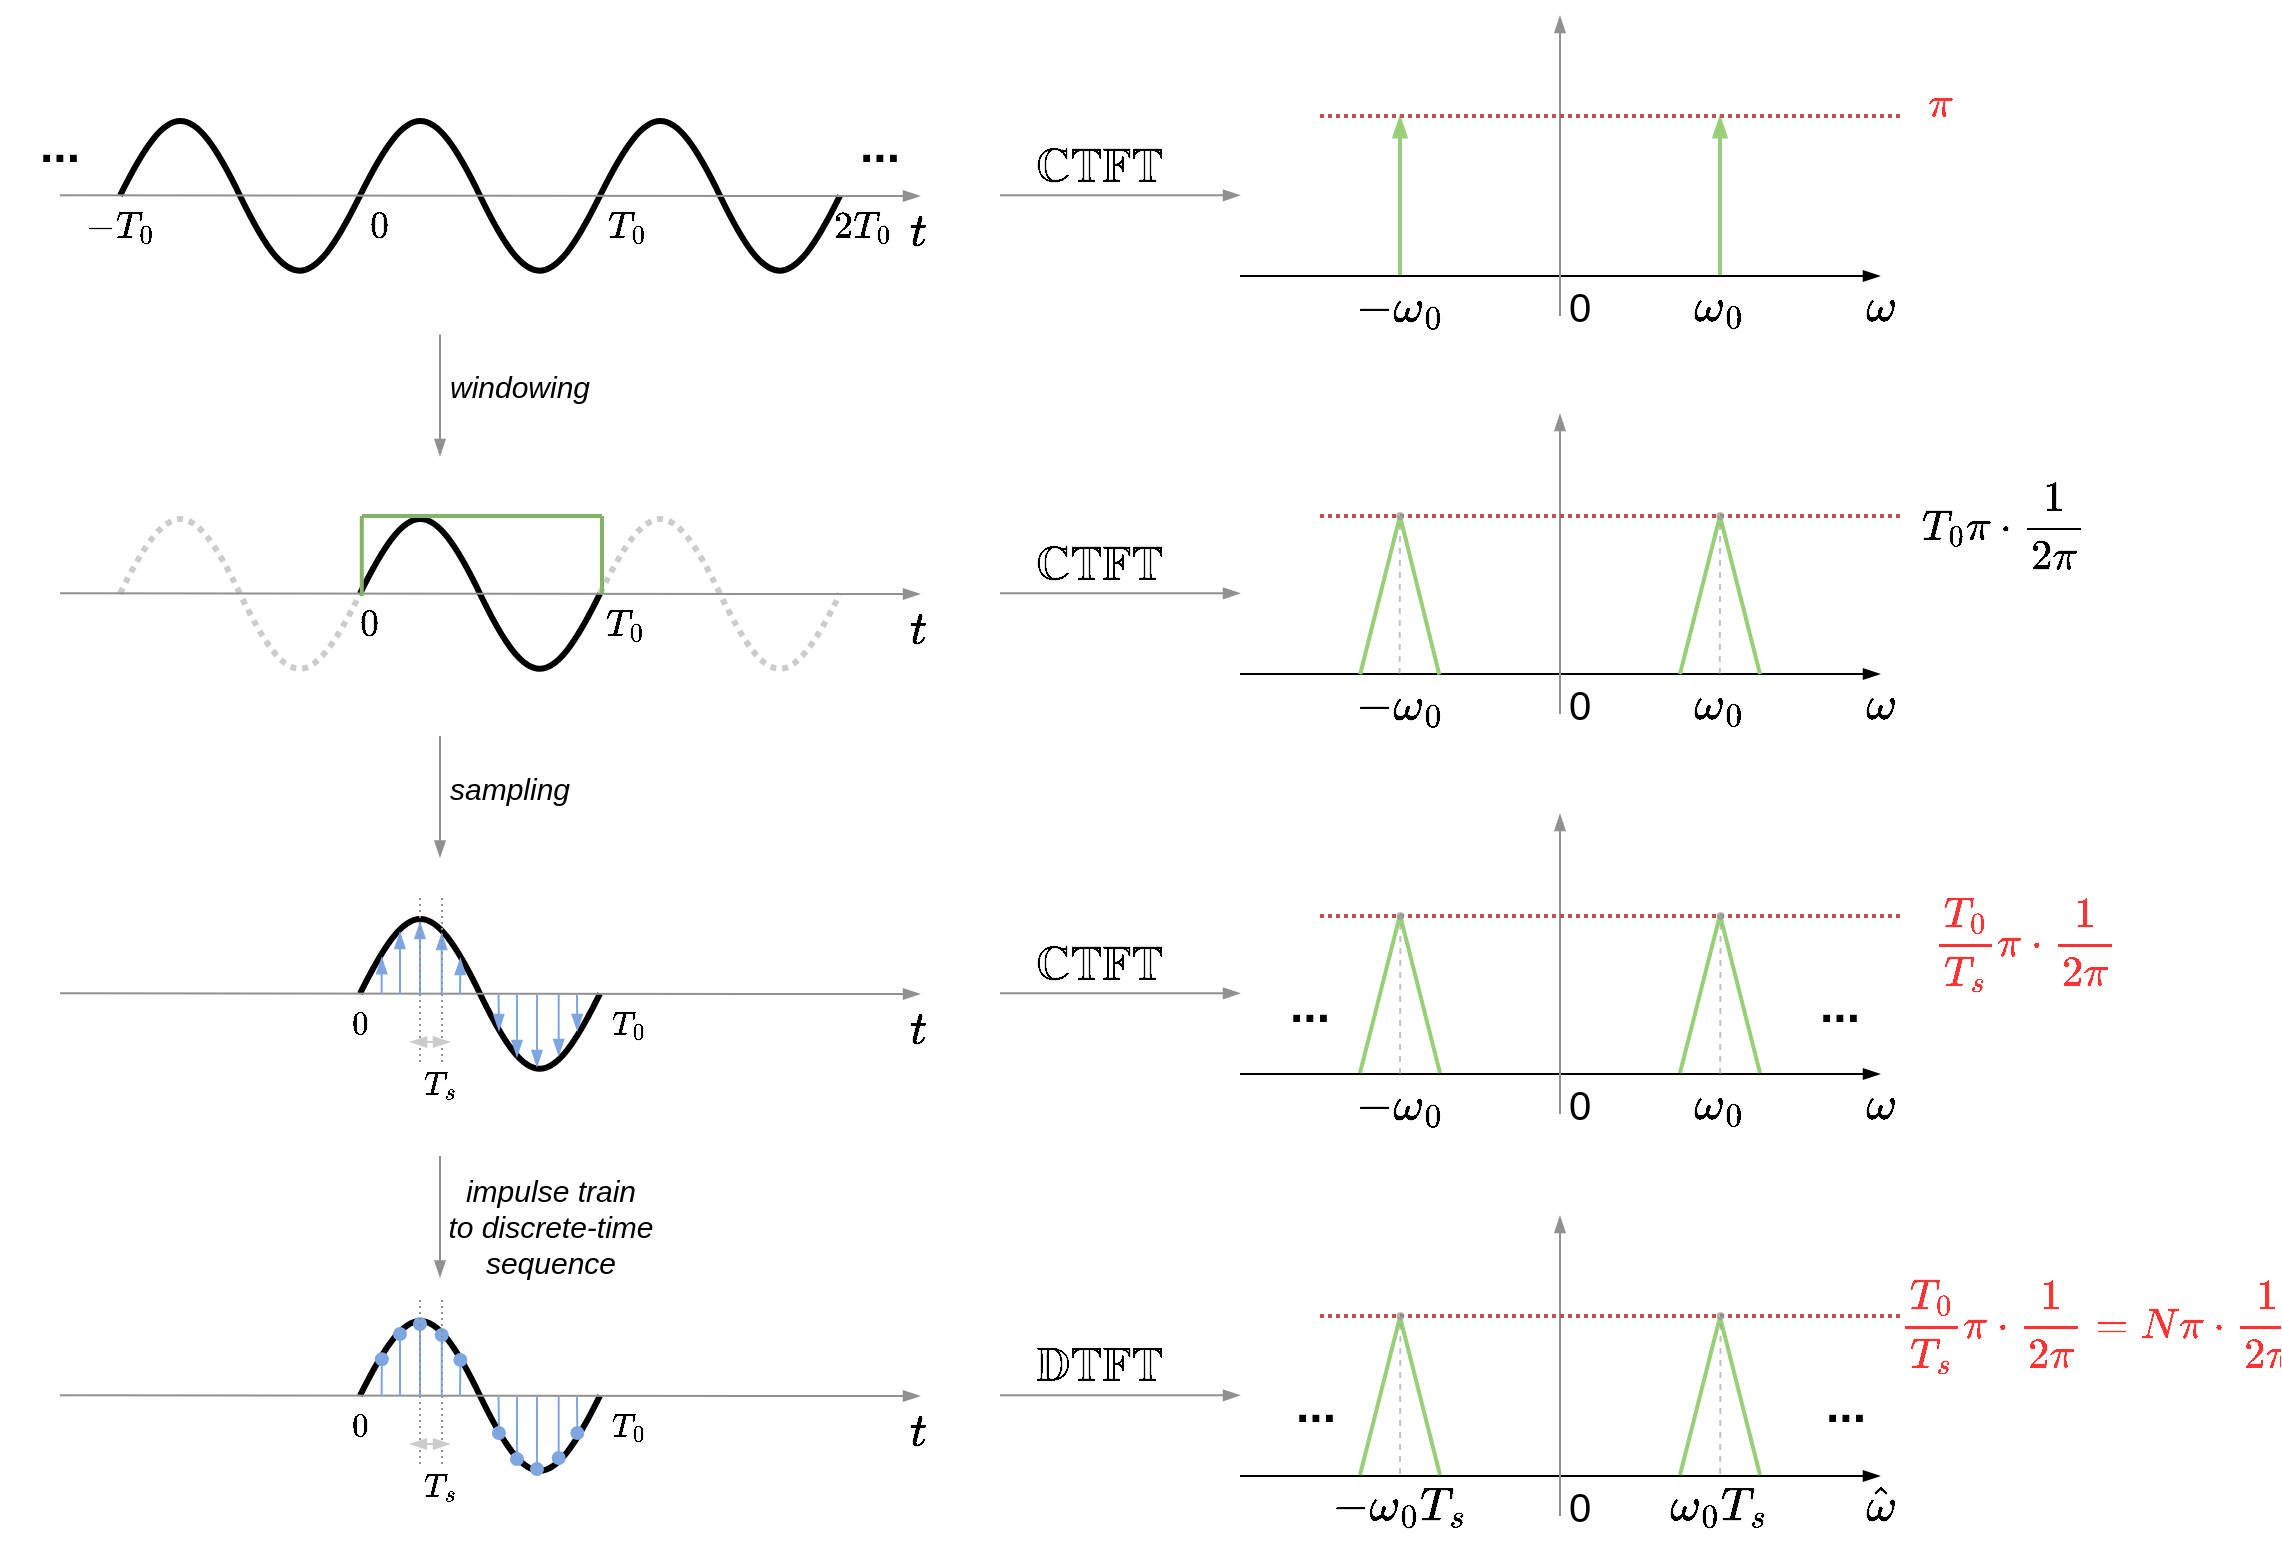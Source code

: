 <mxfile version="24.7.12">
  <diagram name="Page-1" id="kygFFd9STtXj5JH_N3mj">
    <mxGraphModel dx="1044" dy="732" grid="1" gridSize="10" guides="1" tooltips="1" connect="1" arrows="1" fold="1" page="1" pageScale="1" pageWidth="850" pageHeight="1100" math="1" shadow="0">
      <root>
        <mxCell id="0" />
        <mxCell id="1" parent="0" />
        <mxCell id="BSecliJgVKlYDWdbfUVO-1" value="" style="pointerEvents=1;verticalLabelPosition=bottom;shadow=0;dashed=0;align=center;html=1;verticalAlign=top;shape=mxgraph.electrical.waveforms.sine_wave;strokeWidth=3;" parent="1" vertex="1">
          <mxGeometry x="80" y="230" width="120" height="100" as="geometry" />
        </mxCell>
        <mxCell id="BSecliJgVKlYDWdbfUVO-2" value="" style="pointerEvents=1;verticalLabelPosition=bottom;shadow=0;dashed=0;align=center;html=1;verticalAlign=top;shape=mxgraph.electrical.waveforms.sine_wave;strokeWidth=3;" parent="1" vertex="1">
          <mxGeometry x="200" y="230" width="120" height="100" as="geometry" />
        </mxCell>
        <mxCell id="BSecliJgVKlYDWdbfUVO-3" value="" style="pointerEvents=1;verticalLabelPosition=bottom;shadow=0;dashed=0;align=center;html=1;verticalAlign=top;shape=mxgraph.electrical.waveforms.sine_wave;strokeWidth=3;" parent="1" vertex="1">
          <mxGeometry x="320" y="230" width="120" height="100" as="geometry" />
        </mxCell>
        <mxCell id="BSecliJgVKlYDWdbfUVO-4" value="" style="endArrow=blockThin;html=1;rounded=0;endFill=1;strokeWidth=2;strokeColor=#97D077;" parent="1" edge="1">
          <mxGeometry width="50" height="50" relative="1" as="geometry">
            <mxPoint x="720" y="320" as="sourcePoint" />
            <mxPoint x="720" y="240" as="targetPoint" />
          </mxGeometry>
        </mxCell>
        <mxCell id="BSecliJgVKlYDWdbfUVO-5" value="" style="endArrow=blockThin;html=1;rounded=0;endFill=1;strokeWidth=2;strokeColor=#97D077;" parent="1" edge="1">
          <mxGeometry width="50" height="50" relative="1" as="geometry">
            <mxPoint x="880" y="320" as="sourcePoint" />
            <mxPoint x="880" y="240" as="targetPoint" />
          </mxGeometry>
        </mxCell>
        <mxCell id="BSecliJgVKlYDWdbfUVO-6" value="" style="endArrow=blockThin;html=1;rounded=0;endFill=1;" parent="1" edge="1">
          <mxGeometry width="50" height="50" relative="1" as="geometry">
            <mxPoint x="640" y="320" as="sourcePoint" />
            <mxPoint x="960" y="320" as="targetPoint" />
          </mxGeometry>
        </mxCell>
        <mxCell id="BSecliJgVKlYDWdbfUVO-7" value="" style="endArrow=blockThin;html=1;rounded=0;endFill=1;strokeColor=#919191;" parent="1" edge="1">
          <mxGeometry width="50" height="50" relative="1" as="geometry">
            <mxPoint x="520" y="279.66" as="sourcePoint" />
            <mxPoint x="640" y="279.66" as="targetPoint" />
          </mxGeometry>
        </mxCell>
        <mxCell id="BSecliJgVKlYDWdbfUVO-9" value="&lt;font color=&quot;#ff3333&quot; style=&quot;font-size: 18px;&quot;&gt;$$\pi$$&lt;/font&gt;" style="text;html=1;align=center;verticalAlign=middle;whiteSpace=wrap;rounded=0;" parent="1" vertex="1">
          <mxGeometry x="960" y="220" width="60" height="30" as="geometry" />
        </mxCell>
        <mxCell id="BSecliJgVKlYDWdbfUVO-10" value="" style="endArrow=blockThin;html=1;rounded=0;strokeColor=#919191;endFill=1;" parent="1" edge="1">
          <mxGeometry width="50" height="50" relative="1" as="geometry">
            <mxPoint x="800" y="340" as="sourcePoint" />
            <mxPoint x="800" y="190" as="targetPoint" />
          </mxGeometry>
        </mxCell>
        <mxCell id="BSecliJgVKlYDWdbfUVO-11" value="&lt;font style=&quot;font-size: 20px;&quot;&gt;0&lt;/font&gt;" style="text;html=1;align=center;verticalAlign=middle;whiteSpace=wrap;rounded=0;" parent="1" vertex="1">
          <mxGeometry x="780" y="320" width="60" height="30" as="geometry" />
        </mxCell>
        <mxCell id="BSecliJgVKlYDWdbfUVO-12" value="&lt;font style=&quot;font-size: 20px;&quot;&gt;$$-\omega_0$$&lt;/font&gt;" style="text;html=1;align=center;verticalAlign=middle;whiteSpace=wrap;rounded=0;" parent="1" vertex="1">
          <mxGeometry x="690" y="320" width="60" height="30" as="geometry" />
        </mxCell>
        <mxCell id="BSecliJgVKlYDWdbfUVO-13" value="&lt;font style=&quot;font-size: 20px;&quot;&gt;$$\omega_0$$&lt;/font&gt;" style="text;html=1;align=center;verticalAlign=middle;whiteSpace=wrap;rounded=0;" parent="1" vertex="1">
          <mxGeometry x="850" y="320" width="60" height="30" as="geometry" />
        </mxCell>
        <mxCell id="BSecliJgVKlYDWdbfUVO-14" value="&lt;font style=&quot;font-size: 20px;&quot;&gt;$$\omega$$&lt;/font&gt;" style="text;html=1;align=center;verticalAlign=middle;whiteSpace=wrap;rounded=0;" parent="1" vertex="1">
          <mxGeometry x="930" y="320" width="60" height="30" as="geometry" />
        </mxCell>
        <mxCell id="BSecliJgVKlYDWdbfUVO-15" value="" style="endArrow=blockThin;html=1;rounded=0;endFill=1;strokeColor=#919191;" parent="1" edge="1">
          <mxGeometry width="50" height="50" relative="1" as="geometry">
            <mxPoint x="50" y="279.66" as="sourcePoint" />
            <mxPoint x="480" y="280" as="targetPoint" />
          </mxGeometry>
        </mxCell>
        <mxCell id="BSecliJgVKlYDWdbfUVO-16" value="&lt;font style=&quot;font-size: 20px;&quot;&gt;$$t$$&lt;/font&gt;" style="text;html=1;align=center;verticalAlign=middle;whiteSpace=wrap;rounded=0;" parent="1" vertex="1">
          <mxGeometry x="449" y="282" width="60" height="30" as="geometry" />
        </mxCell>
        <mxCell id="BSecliJgVKlYDWdbfUVO-17" value="&lt;font style=&quot;font-size: 20px;&quot;&gt;$$\mathbb{CTFT}$$&lt;/font&gt;" style="text;html=1;align=center;verticalAlign=middle;whiteSpace=wrap;rounded=0;" parent="1" vertex="1">
          <mxGeometry x="540" y="250" width="60" height="30" as="geometry" />
        </mxCell>
        <mxCell id="BSecliJgVKlYDWdbfUVO-18" value="" style="pointerEvents=1;verticalLabelPosition=bottom;shadow=0;dashed=1;align=center;html=1;verticalAlign=top;shape=mxgraph.electrical.waveforms.sine_wave;strokeWidth=3;strokeColor=#CCCCCC;dashPattern=1 1;" parent="1" vertex="1">
          <mxGeometry x="80" y="429" width="120" height="100" as="geometry" />
        </mxCell>
        <mxCell id="BSecliJgVKlYDWdbfUVO-19" value="" style="pointerEvents=1;verticalLabelPosition=bottom;shadow=0;dashed=0;align=center;html=1;verticalAlign=top;shape=mxgraph.electrical.waveforms.sine_wave;strokeWidth=3;" parent="1" vertex="1">
          <mxGeometry x="200" y="429" width="120" height="100" as="geometry" />
        </mxCell>
        <mxCell id="BSecliJgVKlYDWdbfUVO-20" value="" style="pointerEvents=1;verticalLabelPosition=bottom;shadow=0;dashed=1;align=center;html=1;verticalAlign=top;shape=mxgraph.electrical.waveforms.sine_wave;strokeWidth=3;strokeColor=#CCCCCC;dashPattern=1 1;" parent="1" vertex="1">
          <mxGeometry x="320" y="429" width="120" height="100" as="geometry" />
        </mxCell>
        <mxCell id="BSecliJgVKlYDWdbfUVO-23" value="" style="endArrow=blockThin;html=1;rounded=0;endFill=1;" parent="1" edge="1">
          <mxGeometry width="50" height="50" relative="1" as="geometry">
            <mxPoint x="640" y="519" as="sourcePoint" />
            <mxPoint x="960" y="519" as="targetPoint" />
          </mxGeometry>
        </mxCell>
        <mxCell id="BSecliJgVKlYDWdbfUVO-24" value="" style="endArrow=blockThin;html=1;rounded=0;endFill=1;strokeColor=#919191;" parent="1" edge="1">
          <mxGeometry width="50" height="50" relative="1" as="geometry">
            <mxPoint x="520" y="478.66" as="sourcePoint" />
            <mxPoint x="640" y="478.66" as="targetPoint" />
          </mxGeometry>
        </mxCell>
        <mxCell id="BSecliJgVKlYDWdbfUVO-26" value="&lt;font style=&quot;font-size: 18px;&quot;&gt;$$T_0\pi\cdot\frac{1}{2\pi}$$&lt;/font&gt;" style="text;html=1;align=center;verticalAlign=middle;whiteSpace=wrap;rounded=0;" parent="1" vertex="1">
          <mxGeometry x="992" y="429" width="60" height="30" as="geometry" />
        </mxCell>
        <mxCell id="BSecliJgVKlYDWdbfUVO-27" value="" style="endArrow=blockThin;html=1;rounded=0;strokeColor=#919191;endFill=1;" parent="1" edge="1">
          <mxGeometry width="50" height="50" relative="1" as="geometry">
            <mxPoint x="800" y="539" as="sourcePoint" />
            <mxPoint x="800" y="389" as="targetPoint" />
          </mxGeometry>
        </mxCell>
        <mxCell id="BSecliJgVKlYDWdbfUVO-28" value="&lt;font style=&quot;font-size: 20px;&quot;&gt;0&lt;/font&gt;" style="text;html=1;align=center;verticalAlign=middle;whiteSpace=wrap;rounded=0;" parent="1" vertex="1">
          <mxGeometry x="780" y="519" width="60" height="30" as="geometry" />
        </mxCell>
        <mxCell id="BSecliJgVKlYDWdbfUVO-29" value="&lt;font style=&quot;font-size: 20px;&quot;&gt;$$-\omega_0$$&lt;/font&gt;" style="text;html=1;align=center;verticalAlign=middle;whiteSpace=wrap;rounded=0;" parent="1" vertex="1">
          <mxGeometry x="690" y="519" width="60" height="30" as="geometry" />
        </mxCell>
        <mxCell id="BSecliJgVKlYDWdbfUVO-30" value="&lt;font style=&quot;font-size: 20px;&quot;&gt;$$\omega_0$$&lt;/font&gt;" style="text;html=1;align=center;verticalAlign=middle;whiteSpace=wrap;rounded=0;" parent="1" vertex="1">
          <mxGeometry x="850" y="519" width="60" height="30" as="geometry" />
        </mxCell>
        <mxCell id="BSecliJgVKlYDWdbfUVO-31" value="&lt;font style=&quot;font-size: 20px;&quot;&gt;$$\omega$$&lt;/font&gt;" style="text;html=1;align=center;verticalAlign=middle;whiteSpace=wrap;rounded=0;" parent="1" vertex="1">
          <mxGeometry x="930" y="519" width="60" height="30" as="geometry" />
        </mxCell>
        <mxCell id="BSecliJgVKlYDWdbfUVO-32" value="" style="endArrow=blockThin;html=1;rounded=0;endFill=1;strokeColor=#919191;" parent="1" edge="1">
          <mxGeometry width="50" height="50" relative="1" as="geometry">
            <mxPoint x="50" y="478.66" as="sourcePoint" />
            <mxPoint x="480" y="479" as="targetPoint" />
          </mxGeometry>
        </mxCell>
        <mxCell id="BSecliJgVKlYDWdbfUVO-33" value="&lt;font style=&quot;font-size: 20px;&quot;&gt;$$t$$&lt;/font&gt;" style="text;html=1;align=center;verticalAlign=middle;whiteSpace=wrap;rounded=0;" parent="1" vertex="1">
          <mxGeometry x="449" y="481" width="60" height="30" as="geometry" />
        </mxCell>
        <mxCell id="BSecliJgVKlYDWdbfUVO-34" value="&lt;font style=&quot;font-size: 20px;&quot;&gt;$$\mathbb{CTFT}$$&lt;/font&gt;" style="text;html=1;align=center;verticalAlign=middle;whiteSpace=wrap;rounded=0;" parent="1" vertex="1">
          <mxGeometry x="540" y="449" width="60" height="30" as="geometry" />
        </mxCell>
        <mxCell id="BSecliJgVKlYDWdbfUVO-35" value="" style="endArrow=none;html=1;rounded=0;fillColor=#d5e8d4;strokeColor=#82b366;strokeWidth=2;" parent="1" edge="1">
          <mxGeometry width="50" height="50" relative="1" as="geometry">
            <mxPoint x="201" y="440" as="sourcePoint" />
            <mxPoint x="321" y="440" as="targetPoint" />
          </mxGeometry>
        </mxCell>
        <mxCell id="BSecliJgVKlYDWdbfUVO-37" value="" style="endArrow=none;html=1;rounded=0;fillColor=#d5e8d4;strokeColor=#82b366;strokeWidth=2;" parent="1" edge="1">
          <mxGeometry width="50" height="50" relative="1" as="geometry">
            <mxPoint x="200.89" y="480" as="sourcePoint" />
            <mxPoint x="200.89" y="440" as="targetPoint" />
          </mxGeometry>
        </mxCell>
        <mxCell id="BSecliJgVKlYDWdbfUVO-38" value="" style="endArrow=none;html=1;rounded=0;fillColor=#d5e8d4;strokeColor=#82b366;strokeWidth=2;" parent="1" edge="1">
          <mxGeometry width="50" height="50" relative="1" as="geometry">
            <mxPoint x="321" y="479" as="sourcePoint" />
            <mxPoint x="321" y="440" as="targetPoint" />
          </mxGeometry>
        </mxCell>
        <mxCell id="BSecliJgVKlYDWdbfUVO-39" value="&lt;font style=&quot;font-size: 16px;&quot;&gt;$$0$$&lt;/font&gt;" style="text;html=1;align=center;verticalAlign=middle;whiteSpace=wrap;rounded=0;" parent="1" vertex="1">
          <mxGeometry x="180" y="280" width="60" height="30" as="geometry" />
        </mxCell>
        <mxCell id="BSecliJgVKlYDWdbfUVO-41" value="&lt;font style=&quot;font-size: 16px;&quot;&gt;$$T_0$$&lt;/font&gt;" style="text;html=1;align=center;verticalAlign=middle;whiteSpace=wrap;rounded=0;" parent="1" vertex="1">
          <mxGeometry x="304" y="280" width="60" height="30" as="geometry" />
        </mxCell>
        <mxCell id="BSecliJgVKlYDWdbfUVO-43" value="&lt;font style=&quot;font-size: 16px;&quot;&gt;$$-T_0$$&lt;/font&gt;" style="text;html=1;align=center;verticalAlign=middle;whiteSpace=wrap;rounded=0;" parent="1" vertex="1">
          <mxGeometry x="50" y="280" width="60" height="30" as="geometry" />
        </mxCell>
        <mxCell id="BSecliJgVKlYDWdbfUVO-45" value="&lt;b style=&quot;&quot;&gt;&lt;font style=&quot;font-size: 24px;&quot;&gt;...&lt;/font&gt;&lt;/b&gt;" style="text;html=1;align=center;verticalAlign=middle;whiteSpace=wrap;rounded=0;" parent="1" vertex="1">
          <mxGeometry x="20" y="240" width="60" height="30" as="geometry" />
        </mxCell>
        <mxCell id="BSecliJgVKlYDWdbfUVO-46" value="&lt;b style=&quot;&quot;&gt;&lt;font style=&quot;font-size: 24px;&quot;&gt;...&lt;/font&gt;&lt;/b&gt;" style="text;html=1;align=center;verticalAlign=middle;whiteSpace=wrap;rounded=0;" parent="1" vertex="1">
          <mxGeometry x="430" y="240" width="60" height="30" as="geometry" />
        </mxCell>
        <mxCell id="BSecliJgVKlYDWdbfUVO-47" value="&lt;font style=&quot;font-size: 16px;&quot;&gt;$$0$$&lt;/font&gt;" style="text;html=1;align=center;verticalAlign=middle;whiteSpace=wrap;rounded=0;" parent="1" vertex="1">
          <mxGeometry x="175" y="479" width="60" height="30" as="geometry" />
        </mxCell>
        <mxCell id="BSecliJgVKlYDWdbfUVO-48" value="&lt;font style=&quot;font-size: 16px;&quot;&gt;$$T_0$$&lt;/font&gt;" style="text;html=1;align=center;verticalAlign=middle;whiteSpace=wrap;rounded=0;" parent="1" vertex="1">
          <mxGeometry x="303" y="479" width="60" height="30" as="geometry" />
        </mxCell>
        <mxCell id="BSecliJgVKlYDWdbfUVO-49" value="" style="endArrow=blockThin;html=1;rounded=0;endFill=1;strokeColor=#919191;" parent="1" edge="1">
          <mxGeometry width="50" height="50" relative="1" as="geometry">
            <mxPoint x="240" y="349.31" as="sourcePoint" />
            <mxPoint x="240" y="410" as="targetPoint" />
          </mxGeometry>
        </mxCell>
        <mxCell id="BSecliJgVKlYDWdbfUVO-50" value="&lt;font style=&quot;font-size: 15px;&quot;&gt;&lt;i&gt;windowing&lt;/i&gt;&lt;/font&gt;" style="text;html=1;align=center;verticalAlign=middle;whiteSpace=wrap;rounded=0;" parent="1" vertex="1">
          <mxGeometry x="250" y="360" width="60" height="30" as="geometry" />
        </mxCell>
        <mxCell id="BSecliJgVKlYDWdbfUVO-75" value="" style="pointerEvents=1;verticalLabelPosition=bottom;shadow=0;dashed=0;align=center;html=1;verticalAlign=top;shape=mxgraph.electrical.waveforms.sine_wave;strokeWidth=3;" parent="1" vertex="1">
          <mxGeometry x="200" y="629" width="120" height="100" as="geometry" />
        </mxCell>
        <mxCell id="BSecliJgVKlYDWdbfUVO-79" value="" style="endArrow=blockThin;html=1;rounded=0;endFill=1;" parent="1" edge="1">
          <mxGeometry width="50" height="50" relative="1" as="geometry">
            <mxPoint x="640" y="719" as="sourcePoint" />
            <mxPoint x="960" y="719" as="targetPoint" />
          </mxGeometry>
        </mxCell>
        <mxCell id="BSecliJgVKlYDWdbfUVO-80" value="" style="endArrow=blockThin;html=1;rounded=0;endFill=1;strokeColor=#919191;" parent="1" edge="1">
          <mxGeometry width="50" height="50" relative="1" as="geometry">
            <mxPoint x="520" y="678.66" as="sourcePoint" />
            <mxPoint x="640" y="678.66" as="targetPoint" />
          </mxGeometry>
        </mxCell>
        <mxCell id="BSecliJgVKlYDWdbfUVO-83" value="" style="endArrow=blockThin;html=1;rounded=0;strokeColor=#919191;endFill=1;" parent="1" edge="1">
          <mxGeometry width="50" height="50" relative="1" as="geometry">
            <mxPoint x="800" y="739" as="sourcePoint" />
            <mxPoint x="800" y="589" as="targetPoint" />
          </mxGeometry>
        </mxCell>
        <mxCell id="BSecliJgVKlYDWdbfUVO-84" value="&lt;font style=&quot;font-size: 20px;&quot;&gt;0&lt;/font&gt;" style="text;html=1;align=center;verticalAlign=middle;whiteSpace=wrap;rounded=0;" parent="1" vertex="1">
          <mxGeometry x="780" y="719" width="60" height="30" as="geometry" />
        </mxCell>
        <mxCell id="BSecliJgVKlYDWdbfUVO-85" value="&lt;font style=&quot;font-size: 20px;&quot;&gt;$$-\omega_0$$&lt;/font&gt;" style="text;html=1;align=center;verticalAlign=middle;whiteSpace=wrap;rounded=0;" parent="1" vertex="1">
          <mxGeometry x="690" y="719" width="60" height="30" as="geometry" />
        </mxCell>
        <mxCell id="BSecliJgVKlYDWdbfUVO-86" value="&lt;font style=&quot;font-size: 20px;&quot;&gt;$$\omega_0$$&lt;/font&gt;" style="text;html=1;align=center;verticalAlign=middle;whiteSpace=wrap;rounded=0;" parent="1" vertex="1">
          <mxGeometry x="850" y="719" width="60" height="30" as="geometry" />
        </mxCell>
        <mxCell id="BSecliJgVKlYDWdbfUVO-87" value="&lt;font style=&quot;font-size: 20px;&quot;&gt;$$\omega$$&lt;/font&gt;" style="text;html=1;align=center;verticalAlign=middle;whiteSpace=wrap;rounded=0;" parent="1" vertex="1">
          <mxGeometry x="930" y="719" width="60" height="30" as="geometry" />
        </mxCell>
        <mxCell id="BSecliJgVKlYDWdbfUVO-88" value="" style="endArrow=blockThin;html=1;rounded=0;endFill=1;strokeColor=#919191;" parent="1" edge="1">
          <mxGeometry width="50" height="50" relative="1" as="geometry">
            <mxPoint x="50" y="678.66" as="sourcePoint" />
            <mxPoint x="480" y="679" as="targetPoint" />
          </mxGeometry>
        </mxCell>
        <mxCell id="BSecliJgVKlYDWdbfUVO-89" value="&lt;font style=&quot;font-size: 20px;&quot;&gt;$$t$$&lt;/font&gt;" style="text;html=1;align=center;verticalAlign=middle;whiteSpace=wrap;rounded=0;" parent="1" vertex="1">
          <mxGeometry x="449" y="681" width="60" height="30" as="geometry" />
        </mxCell>
        <mxCell id="BSecliJgVKlYDWdbfUVO-90" value="&lt;font style=&quot;font-size: 20px;&quot;&gt;$$\mathbb{CTFT}$$&lt;/font&gt;" style="text;html=1;align=center;verticalAlign=middle;whiteSpace=wrap;rounded=0;" parent="1" vertex="1">
          <mxGeometry x="540" y="649" width="60" height="30" as="geometry" />
        </mxCell>
        <mxCell id="BSecliJgVKlYDWdbfUVO-94" value="&lt;font style=&quot;font-size: 14px;&quot;&gt;$$0$$&lt;/font&gt;" style="text;html=1;align=center;verticalAlign=middle;whiteSpace=wrap;rounded=0;" parent="1" vertex="1">
          <mxGeometry x="170" y="679" width="60" height="30" as="geometry" />
        </mxCell>
        <mxCell id="BSecliJgVKlYDWdbfUVO-95" value="&lt;font style=&quot;font-size: 14px;&quot;&gt;$$T_0$$&lt;/font&gt;" style="text;html=1;align=center;verticalAlign=middle;whiteSpace=wrap;rounded=0;" parent="1" vertex="1">
          <mxGeometry x="305" y="679" width="60" height="30" as="geometry" />
        </mxCell>
        <mxCell id="BSecliJgVKlYDWdbfUVO-96" value="" style="endArrow=blockThin;html=1;rounded=0;endFill=1;strokeColor=#7EA6E0;entryX=0.091;entryY=0.316;entryDx=0;entryDy=0;entryPerimeter=0;" parent="1" target="BSecliJgVKlYDWdbfUVO-75" edge="1">
          <mxGeometry width="50" height="50" relative="1" as="geometry">
            <mxPoint x="210.8" y="679" as="sourcePoint" />
            <mxPoint x="210.8" y="645" as="targetPoint" />
          </mxGeometry>
        </mxCell>
        <mxCell id="BSecliJgVKlYDWdbfUVO-97" value="" style="endArrow=blockThin;html=1;rounded=0;endFill=1;strokeColor=#7EA6E0;" parent="1" edge="1">
          <mxGeometry width="50" height="50" relative="1" as="geometry">
            <mxPoint x="220" y="679" as="sourcePoint" />
            <mxPoint x="220" y="648" as="targetPoint" />
          </mxGeometry>
        </mxCell>
        <mxCell id="BSecliJgVKlYDWdbfUVO-98" value="" style="endArrow=blockThin;html=1;rounded=0;endFill=1;strokeColor=#7EA6E0;exitX=0;exitY=0;exitDx=0;exitDy=0;startSize=1;" parent="1" edge="1">
          <mxGeometry width="50" height="50" relative="1" as="geometry">
            <mxPoint x="230" y="679" as="sourcePoint" />
            <mxPoint x="230" y="643" as="targetPoint" />
          </mxGeometry>
        </mxCell>
        <mxCell id="BSecliJgVKlYDWdbfUVO-99" value="" style="endArrow=blockThin;html=1;rounded=0;endFill=1;strokeColor=#7EA6E0;" parent="1" edge="1">
          <mxGeometry width="50" height="50" relative="1" as="geometry">
            <mxPoint x="240.87" y="679.5" as="sourcePoint" />
            <mxPoint x="240.87" y="648.5" as="targetPoint" />
          </mxGeometry>
        </mxCell>
        <mxCell id="BSecliJgVKlYDWdbfUVO-100" value="" style="endArrow=blockThin;html=1;rounded=0;endFill=1;strokeColor=#7EA6E0;entryX=0.091;entryY=0.316;entryDx=0;entryDy=0;entryPerimeter=0;" parent="1" edge="1">
          <mxGeometry width="50" height="50" relative="1" as="geometry">
            <mxPoint x="250" y="679" as="sourcePoint" />
            <mxPoint x="250.2" y="661" as="targetPoint" />
          </mxGeometry>
        </mxCell>
        <mxCell id="BSecliJgVKlYDWdbfUVO-101" value="" style="endArrow=blockThin;html=1;rounded=0;endFill=1;strokeColor=#7EA6E0;entryX=0.091;entryY=0.316;entryDx=0;entryDy=0;entryPerimeter=0;" parent="1" edge="1">
          <mxGeometry width="50" height="50" relative="1" as="geometry">
            <mxPoint x="269.28" y="679.5" as="sourcePoint" />
            <mxPoint x="269.48" y="697.5" as="targetPoint" />
          </mxGeometry>
        </mxCell>
        <mxCell id="BSecliJgVKlYDWdbfUVO-102" value="" style="endArrow=blockThin;html=1;rounded=0;endFill=1;strokeColor=#7EA6E0;" parent="1" edge="1">
          <mxGeometry width="50" height="50" relative="1" as="geometry">
            <mxPoint x="278.48" y="679.5" as="sourcePoint" />
            <mxPoint x="278.48" y="710.5" as="targetPoint" />
          </mxGeometry>
        </mxCell>
        <mxCell id="BSecliJgVKlYDWdbfUVO-103" value="" style="endArrow=blockThin;html=1;rounded=0;endFill=1;strokeColor=#7EA6E0;exitX=0;exitY=0;exitDx=0;exitDy=0;startSize=1;" parent="1" edge="1">
          <mxGeometry width="50" height="50" relative="1" as="geometry">
            <mxPoint x="288.48" y="679.5" as="sourcePoint" />
            <mxPoint x="288.48" y="715.5" as="targetPoint" />
          </mxGeometry>
        </mxCell>
        <mxCell id="BSecliJgVKlYDWdbfUVO-104" value="" style="endArrow=blockThin;html=1;rounded=0;endFill=1;strokeColor=#7EA6E0;" parent="1" edge="1">
          <mxGeometry width="50" height="50" relative="1" as="geometry">
            <mxPoint x="299.35" y="679.0" as="sourcePoint" />
            <mxPoint x="299.35" y="710.0" as="targetPoint" />
          </mxGeometry>
        </mxCell>
        <mxCell id="BSecliJgVKlYDWdbfUVO-105" value="" style="endArrow=blockThin;html=1;rounded=0;endFill=1;strokeColor=#7EA6E0;entryX=0.091;entryY=0.316;entryDx=0;entryDy=0;entryPerimeter=0;" parent="1" edge="1">
          <mxGeometry width="50" height="50" relative="1" as="geometry">
            <mxPoint x="308.48" y="679.5" as="sourcePoint" />
            <mxPoint x="308.68" y="697.5" as="targetPoint" />
          </mxGeometry>
        </mxCell>
        <mxCell id="BSecliJgVKlYDWdbfUVO-106" value="" style="endArrow=none;html=1;rounded=0;strokeColor=#919191;endFill=0;dashed=1;dashPattern=1 2;" parent="1" edge="1">
          <mxGeometry width="50" height="50" relative="1" as="geometry">
            <mxPoint x="230" y="713" as="sourcePoint" />
            <mxPoint x="230" y="629" as="targetPoint" />
          </mxGeometry>
        </mxCell>
        <mxCell id="BSecliJgVKlYDWdbfUVO-107" value="" style="endArrow=none;html=1;rounded=0;strokeColor=#919191;endFill=0;dashed=1;dashPattern=1 2;" parent="1" edge="1">
          <mxGeometry width="50" height="50" relative="1" as="geometry">
            <mxPoint x="241" y="713" as="sourcePoint" />
            <mxPoint x="241" y="629" as="targetPoint" />
          </mxGeometry>
        </mxCell>
        <mxCell id="BSecliJgVKlYDWdbfUVO-108" value="" style="endArrow=blockThin;startArrow=blockThin;html=1;rounded=0;endFill=1;startFill=1;strokeColor=#CCCCCC;" parent="1" edge="1">
          <mxGeometry width="50" height="50" relative="1" as="geometry">
            <mxPoint x="225" y="703" as="sourcePoint" />
            <mxPoint x="245" y="703" as="targetPoint" />
          </mxGeometry>
        </mxCell>
        <mxCell id="BSecliJgVKlYDWdbfUVO-109" value="&lt;font style=&quot;font-size: 14px;&quot;&gt;$$T_s$$&lt;/font&gt;" style="text;html=1;align=center;verticalAlign=middle;whiteSpace=wrap;rounded=0;" parent="1" vertex="1">
          <mxGeometry x="210" y="709" width="60" height="30" as="geometry" />
        </mxCell>
        <mxCell id="BSecliJgVKlYDWdbfUVO-111" value="" style="pointerEvents=1;verticalLabelPosition=bottom;shadow=0;dashed=0;align=center;html=1;verticalAlign=top;shape=mxgraph.electrical.waveforms.sine_wave;strokeWidth=3;" parent="1" vertex="1">
          <mxGeometry x="200" y="830" width="120" height="100" as="geometry" />
        </mxCell>
        <mxCell id="BSecliJgVKlYDWdbfUVO-114" value="" style="endArrow=blockThin;html=1;rounded=0;endFill=1;" parent="1" edge="1">
          <mxGeometry width="50" height="50" relative="1" as="geometry">
            <mxPoint x="640" y="920" as="sourcePoint" />
            <mxPoint x="960" y="920" as="targetPoint" />
          </mxGeometry>
        </mxCell>
        <mxCell id="BSecliJgVKlYDWdbfUVO-115" value="" style="endArrow=blockThin;html=1;rounded=0;endFill=1;strokeColor=#919191;" parent="1" edge="1">
          <mxGeometry width="50" height="50" relative="1" as="geometry">
            <mxPoint x="520" y="879.66" as="sourcePoint" />
            <mxPoint x="640" y="879.66" as="targetPoint" />
          </mxGeometry>
        </mxCell>
        <mxCell id="BSecliJgVKlYDWdbfUVO-117" value="" style="endArrow=blockThin;html=1;rounded=0;strokeColor=#919191;endFill=1;" parent="1" edge="1">
          <mxGeometry width="50" height="50" relative="1" as="geometry">
            <mxPoint x="800" y="940" as="sourcePoint" />
            <mxPoint x="800" y="790" as="targetPoint" />
          </mxGeometry>
        </mxCell>
        <mxCell id="BSecliJgVKlYDWdbfUVO-118" value="&lt;font style=&quot;font-size: 20px;&quot;&gt;0&lt;/font&gt;" style="text;html=1;align=center;verticalAlign=middle;whiteSpace=wrap;rounded=0;" parent="1" vertex="1">
          <mxGeometry x="780" y="920" width="60" height="30" as="geometry" />
        </mxCell>
        <mxCell id="BSecliJgVKlYDWdbfUVO-119" value="&lt;font style=&quot;font-size: 20px;&quot;&gt;$$-\omega_0T_s$$&lt;/font&gt;" style="text;html=1;align=center;verticalAlign=middle;whiteSpace=wrap;rounded=0;" parent="1" vertex="1">
          <mxGeometry x="690" y="920" width="60" height="30" as="geometry" />
        </mxCell>
        <mxCell id="BSecliJgVKlYDWdbfUVO-120" value="&lt;span style=&quot;font-size: 20px;&quot;&gt;$$\omega_0T_s$$&lt;/span&gt;" style="text;html=1;align=center;verticalAlign=middle;whiteSpace=wrap;rounded=0;" parent="1" vertex="1">
          <mxGeometry x="850" y="920" width="60" height="30" as="geometry" />
        </mxCell>
        <mxCell id="BSecliJgVKlYDWdbfUVO-121" value="&lt;font style=&quot;font-size: 20px;&quot;&gt;$$\hat{\omega}$$&lt;/font&gt;" style="text;html=1;align=center;verticalAlign=middle;whiteSpace=wrap;rounded=0;" parent="1" vertex="1">
          <mxGeometry x="930" y="920" width="60" height="30" as="geometry" />
        </mxCell>
        <mxCell id="BSecliJgVKlYDWdbfUVO-122" value="" style="endArrow=blockThin;html=1;rounded=0;endFill=1;strokeColor=#919191;" parent="1" edge="1">
          <mxGeometry width="50" height="50" relative="1" as="geometry">
            <mxPoint x="50" y="879.66" as="sourcePoint" />
            <mxPoint x="480" y="880" as="targetPoint" />
          </mxGeometry>
        </mxCell>
        <mxCell id="BSecliJgVKlYDWdbfUVO-123" value="&lt;font style=&quot;font-size: 20px;&quot;&gt;$$t$$&lt;/font&gt;" style="text;html=1;align=center;verticalAlign=middle;whiteSpace=wrap;rounded=0;" parent="1" vertex="1">
          <mxGeometry x="449" y="882" width="60" height="30" as="geometry" />
        </mxCell>
        <mxCell id="BSecliJgVKlYDWdbfUVO-124" value="&lt;font style=&quot;font-size: 20px;&quot;&gt;$$\mathbb{DTFT}$$&lt;/font&gt;" style="text;html=1;align=center;verticalAlign=middle;whiteSpace=wrap;rounded=0;" parent="1" vertex="1">
          <mxGeometry x="540" y="850" width="60" height="30" as="geometry" />
        </mxCell>
        <mxCell id="BSecliJgVKlYDWdbfUVO-125" value="&lt;font style=&quot;font-size: 14px;&quot;&gt;$$0$$&lt;/font&gt;" style="text;html=1;align=center;verticalAlign=middle;whiteSpace=wrap;rounded=0;" parent="1" vertex="1">
          <mxGeometry x="170" y="880" width="60" height="30" as="geometry" />
        </mxCell>
        <mxCell id="BSecliJgVKlYDWdbfUVO-126" value="&lt;font style=&quot;font-size: 14px;&quot;&gt;$$T_0$$&lt;/font&gt;" style="text;html=1;align=center;verticalAlign=middle;whiteSpace=wrap;rounded=0;" parent="1" vertex="1">
          <mxGeometry x="305" y="880" width="60" height="30" as="geometry" />
        </mxCell>
        <mxCell id="BSecliJgVKlYDWdbfUVO-127" value="" style="endArrow=oval;html=1;rounded=0;endFill=1;strokeColor=#7EA6E0;entryX=0.091;entryY=0.316;entryDx=0;entryDy=0;entryPerimeter=0;" parent="1" target="BSecliJgVKlYDWdbfUVO-111" edge="1">
          <mxGeometry width="50" height="50" relative="1" as="geometry">
            <mxPoint x="210.8" y="880" as="sourcePoint" />
            <mxPoint x="210.8" y="846" as="targetPoint" />
          </mxGeometry>
        </mxCell>
        <mxCell id="BSecliJgVKlYDWdbfUVO-128" value="" style="endArrow=oval;html=1;rounded=0;endFill=1;strokeColor=#7EA6E0;" parent="1" edge="1">
          <mxGeometry width="50" height="50" relative="1" as="geometry">
            <mxPoint x="220" y="880" as="sourcePoint" />
            <mxPoint x="220" y="849" as="targetPoint" />
          </mxGeometry>
        </mxCell>
        <mxCell id="BSecliJgVKlYDWdbfUVO-129" value="" style="endArrow=oval;html=1;rounded=0;endFill=1;strokeColor=#7EA6E0;exitX=0;exitY=0;exitDx=0;exitDy=0;startSize=1;" parent="1" edge="1">
          <mxGeometry width="50" height="50" relative="1" as="geometry">
            <mxPoint x="230" y="880" as="sourcePoint" />
            <mxPoint x="230" y="844" as="targetPoint" />
          </mxGeometry>
        </mxCell>
        <mxCell id="BSecliJgVKlYDWdbfUVO-130" value="" style="endArrow=oval;html=1;rounded=0;endFill=1;strokeColor=#7EA6E0;" parent="1" edge="1">
          <mxGeometry width="50" height="50" relative="1" as="geometry">
            <mxPoint x="240.87" y="880.5" as="sourcePoint" />
            <mxPoint x="240.87" y="849.5" as="targetPoint" />
          </mxGeometry>
        </mxCell>
        <mxCell id="BSecliJgVKlYDWdbfUVO-131" value="" style="endArrow=oval;html=1;rounded=0;endFill=1;strokeColor=#7EA6E0;entryX=0.091;entryY=0.316;entryDx=0;entryDy=0;entryPerimeter=0;" parent="1" edge="1">
          <mxGeometry width="50" height="50" relative="1" as="geometry">
            <mxPoint x="250" y="880" as="sourcePoint" />
            <mxPoint x="250.2" y="862" as="targetPoint" />
          </mxGeometry>
        </mxCell>
        <mxCell id="BSecliJgVKlYDWdbfUVO-132" value="" style="endArrow=oval;html=1;rounded=0;endFill=1;strokeColor=#7EA6E0;entryX=0.091;entryY=0.316;entryDx=0;entryDy=0;entryPerimeter=0;" parent="1" edge="1">
          <mxGeometry width="50" height="50" relative="1" as="geometry">
            <mxPoint x="269.28" y="880.5" as="sourcePoint" />
            <mxPoint x="269.48" y="898.5" as="targetPoint" />
          </mxGeometry>
        </mxCell>
        <mxCell id="BSecliJgVKlYDWdbfUVO-133" value="" style="endArrow=oval;html=1;rounded=0;endFill=1;strokeColor=#7EA6E0;" parent="1" edge="1">
          <mxGeometry width="50" height="50" relative="1" as="geometry">
            <mxPoint x="278.48" y="880.5" as="sourcePoint" />
            <mxPoint x="278.48" y="911.5" as="targetPoint" />
          </mxGeometry>
        </mxCell>
        <mxCell id="BSecliJgVKlYDWdbfUVO-134" value="" style="endArrow=oval;html=1;rounded=0;endFill=1;strokeColor=#7EA6E0;exitX=0;exitY=0;exitDx=0;exitDy=0;startSize=1;" parent="1" edge="1">
          <mxGeometry width="50" height="50" relative="1" as="geometry">
            <mxPoint x="288.48" y="880.5" as="sourcePoint" />
            <mxPoint x="288.48" y="916.5" as="targetPoint" />
          </mxGeometry>
        </mxCell>
        <mxCell id="BSecliJgVKlYDWdbfUVO-135" value="" style="endArrow=oval;html=1;rounded=0;endFill=1;strokeColor=#7EA6E0;" parent="1" edge="1">
          <mxGeometry width="50" height="50" relative="1" as="geometry">
            <mxPoint x="299.35" y="880.0" as="sourcePoint" />
            <mxPoint x="299.35" y="911.0" as="targetPoint" />
          </mxGeometry>
        </mxCell>
        <mxCell id="BSecliJgVKlYDWdbfUVO-136" value="" style="endArrow=oval;html=1;rounded=0;endFill=1;strokeColor=#7EA6E0;entryX=0.091;entryY=0.316;entryDx=0;entryDy=0;entryPerimeter=0;" parent="1" edge="1">
          <mxGeometry width="50" height="50" relative="1" as="geometry">
            <mxPoint x="308.48" y="880.5" as="sourcePoint" />
            <mxPoint x="308.68" y="898.5" as="targetPoint" />
          </mxGeometry>
        </mxCell>
        <mxCell id="BSecliJgVKlYDWdbfUVO-137" value="" style="endArrow=none;html=1;rounded=0;strokeColor=#919191;endFill=0;dashed=1;dashPattern=1 2;" parent="1" edge="1">
          <mxGeometry width="50" height="50" relative="1" as="geometry">
            <mxPoint x="230" y="914" as="sourcePoint" />
            <mxPoint x="230" y="830" as="targetPoint" />
          </mxGeometry>
        </mxCell>
        <mxCell id="BSecliJgVKlYDWdbfUVO-138" value="" style="endArrow=none;html=1;rounded=0;strokeColor=#919191;endFill=0;dashed=1;dashPattern=1 2;" parent="1" edge="1">
          <mxGeometry width="50" height="50" relative="1" as="geometry">
            <mxPoint x="241" y="914" as="sourcePoint" />
            <mxPoint x="241" y="830" as="targetPoint" />
          </mxGeometry>
        </mxCell>
        <mxCell id="BSecliJgVKlYDWdbfUVO-139" value="" style="endArrow=blockThin;startArrow=blockThin;html=1;rounded=0;endFill=1;startFill=1;strokeColor=#CCCCCC;" parent="1" edge="1">
          <mxGeometry width="50" height="50" relative="1" as="geometry">
            <mxPoint x="225" y="904" as="sourcePoint" />
            <mxPoint x="245" y="904" as="targetPoint" />
          </mxGeometry>
        </mxCell>
        <mxCell id="BSecliJgVKlYDWdbfUVO-140" value="&lt;font style=&quot;font-size: 14px;&quot;&gt;$$T_s$$&lt;/font&gt;" style="text;html=1;align=center;verticalAlign=middle;whiteSpace=wrap;rounded=0;" parent="1" vertex="1">
          <mxGeometry x="210" y="910" width="60" height="30" as="geometry" />
        </mxCell>
        <mxCell id="BSecliJgVKlYDWdbfUVO-142" value="" style="endArrow=none;html=1;rounded=0;endFill=0;strokeColor=#b85450;dashed=1;dashPattern=1 1;fillColor=#f8cecc;strokeWidth=2;" parent="1" edge="1">
          <mxGeometry width="50" height="50" relative="1" as="geometry">
            <mxPoint x="680" y="840.0" as="sourcePoint" />
            <mxPoint x="970" y="840" as="targetPoint" />
          </mxGeometry>
        </mxCell>
        <mxCell id="BSecliJgVKlYDWdbfUVO-143" value="" style="endArrow=none;html=1;rounded=0;endFill=0;strokeColor=#b85450;dashed=1;dashPattern=1 1;fillColor=#f8cecc;strokeWidth=2;" parent="1" edge="1">
          <mxGeometry width="50" height="50" relative="1" as="geometry">
            <mxPoint x="680" y="240.0" as="sourcePoint" />
            <mxPoint x="970" y="240" as="targetPoint" />
          </mxGeometry>
        </mxCell>
        <mxCell id="BSecliJgVKlYDWdbfUVO-144" value="" style="endArrow=none;html=1;rounded=0;endFill=0;strokeColor=#b85450;dashed=1;dashPattern=1 1;fillColor=#f8cecc;strokeWidth=2;" parent="1" edge="1">
          <mxGeometry width="50" height="50" relative="1" as="geometry">
            <mxPoint x="680" y="440.0" as="sourcePoint" />
            <mxPoint x="970" y="440" as="targetPoint" />
          </mxGeometry>
        </mxCell>
        <mxCell id="BSecliJgVKlYDWdbfUVO-145" value="" style="endArrow=none;html=1;rounded=0;endFill=0;strokeColor=#b85450;dashed=1;dashPattern=1 1;fillColor=#f8cecc;strokeWidth=2;" parent="1" edge="1">
          <mxGeometry width="50" height="50" relative="1" as="geometry">
            <mxPoint x="680" y="640.0" as="sourcePoint" />
            <mxPoint x="970" y="640" as="targetPoint" />
          </mxGeometry>
        </mxCell>
        <mxCell id="BSecliJgVKlYDWdbfUVO-146" value="&lt;font style=&quot;font-size: 16px;&quot;&gt;$$2T_0$$&lt;/font&gt;" style="text;html=1;align=center;verticalAlign=middle;whiteSpace=wrap;rounded=0;" parent="1" vertex="1">
          <mxGeometry x="422" y="280" width="60" height="30" as="geometry" />
        </mxCell>
        <mxCell id="BSecliJgVKlYDWdbfUVO-147" value="" style="endArrow=blockThin;html=1;rounded=0;endFill=1;strokeColor=#919191;" parent="1" edge="1">
          <mxGeometry width="50" height="50" relative="1" as="geometry">
            <mxPoint x="240" y="550" as="sourcePoint" />
            <mxPoint x="240" y="610.69" as="targetPoint" />
          </mxGeometry>
        </mxCell>
        <mxCell id="BSecliJgVKlYDWdbfUVO-148" value="&lt;font style=&quot;font-size: 15px;&quot;&gt;&lt;i&gt;sampling&lt;/i&gt;&lt;/font&gt;" style="text;html=1;align=center;verticalAlign=middle;whiteSpace=wrap;rounded=0;" parent="1" vertex="1">
          <mxGeometry x="245" y="560.69" width="60" height="30" as="geometry" />
        </mxCell>
        <mxCell id="BSecliJgVKlYDWdbfUVO-150" value="" style="endArrow=blockThin;html=1;rounded=0;endFill=1;strokeColor=#919191;" parent="1" edge="1">
          <mxGeometry width="50" height="50" relative="1" as="geometry">
            <mxPoint x="240" y="760" as="sourcePoint" />
            <mxPoint x="240" y="820.69" as="targetPoint" />
          </mxGeometry>
        </mxCell>
        <mxCell id="BSecliJgVKlYDWdbfUVO-151" value="&lt;div style=&quot;font-size: 15px;&quot;&gt;&lt;font style=&quot;font-size: 15px;&quot;&gt;&lt;i&gt;impulse train&lt;/i&gt;&lt;/font&gt;&lt;/div&gt;&lt;div style=&quot;font-size: 15px;&quot;&gt;&lt;font style=&quot;font-size: 15px;&quot;&gt;&lt;i&gt;to discrete-time&lt;/i&gt;&lt;/font&gt;&lt;/div&gt;&lt;div style=&quot;font-size: 15px;&quot;&gt;&lt;font style=&quot;font-size: 15px;&quot;&gt;&lt;i&gt;sequence&lt;/i&gt;&lt;/font&gt;&lt;/div&gt;" style="text;html=1;align=center;verticalAlign=middle;whiteSpace=wrap;rounded=0;" parent="1" vertex="1">
          <mxGeometry x="220" y="780" width="151" height="30.69" as="geometry" />
        </mxCell>
        <mxCell id="BSecliJgVKlYDWdbfUVO-152" value="&lt;font style=&quot;font-size: 18px;&quot; color=&quot;#ff3333&quot;&gt;$$\frac{T_0}{T_s}\pi\cdot\frac{1}{2\pi}=N\pi\cdot\frac{1}{2\pi}$$&lt;/font&gt;" style="text;html=1;align=center;verticalAlign=middle;whiteSpace=wrap;rounded=0;" parent="1" vertex="1">
          <mxGeometry x="1040" y="830" width="60" height="30" as="geometry" />
        </mxCell>
        <mxCell id="60wunXz67_nyWX1VpyIN-1" value="" style="endArrow=none;html=1;rounded=0;exitX=0.168;exitY=0.003;exitDx=0;exitDy=0;exitPerimeter=0;strokeColor=#97D077;strokeWidth=2;" parent="1" source="BSecliJgVKlYDWdbfUVO-29" edge="1">
          <mxGeometry width="50" height="50" relative="1" as="geometry">
            <mxPoint x="670" y="490" as="sourcePoint" />
            <mxPoint x="720" y="440" as="targetPoint" />
          </mxGeometry>
        </mxCell>
        <mxCell id="60wunXz67_nyWX1VpyIN-2" value="" style="endArrow=none;html=1;rounded=0;exitX=0.827;exitY=0.009;exitDx=0;exitDy=0;exitPerimeter=0;strokeColor=#97D077;strokeWidth=2;" parent="1" source="BSecliJgVKlYDWdbfUVO-29" edge="1">
          <mxGeometry width="50" height="50" relative="1" as="geometry">
            <mxPoint x="710" y="527" as="sourcePoint" />
            <mxPoint x="720" y="440" as="targetPoint" />
          </mxGeometry>
        </mxCell>
        <mxCell id="60wunXz67_nyWX1VpyIN-3" value="" style="endArrow=none;html=1;rounded=0;exitX=0.168;exitY=0.003;exitDx=0;exitDy=0;exitPerimeter=0;strokeColor=#97D077;strokeWidth=2;" parent="1" edge="1">
          <mxGeometry width="50" height="50" relative="1" as="geometry">
            <mxPoint x="860" y="519" as="sourcePoint" />
            <mxPoint x="880" y="440" as="targetPoint" />
          </mxGeometry>
        </mxCell>
        <mxCell id="60wunXz67_nyWX1VpyIN-4" value="" style="endArrow=none;html=1;rounded=0;exitX=0.827;exitY=0.009;exitDx=0;exitDy=0;exitPerimeter=0;strokeColor=#97D077;strokeWidth=2;" parent="1" edge="1">
          <mxGeometry width="50" height="50" relative="1" as="geometry">
            <mxPoint x="900" y="519" as="sourcePoint" />
            <mxPoint x="880" y="440" as="targetPoint" />
          </mxGeometry>
        </mxCell>
        <mxCell id="60wunXz67_nyWX1VpyIN-5" value="" style="endArrow=none;html=1;rounded=0;exitX=0.168;exitY=0.003;exitDx=0;exitDy=0;exitPerimeter=0;strokeColor=#97D077;strokeWidth=2;" parent="1" edge="1">
          <mxGeometry width="50" height="50" relative="1" as="geometry">
            <mxPoint x="700" y="718.5" as="sourcePoint" />
            <mxPoint x="720" y="639.5" as="targetPoint" />
          </mxGeometry>
        </mxCell>
        <mxCell id="60wunXz67_nyWX1VpyIN-6" value="" style="endArrow=none;html=1;rounded=0;exitX=0.827;exitY=0.009;exitDx=0;exitDy=0;exitPerimeter=0;strokeColor=#97D077;strokeWidth=2;" parent="1" edge="1">
          <mxGeometry width="50" height="50" relative="1" as="geometry">
            <mxPoint x="740" y="718.5" as="sourcePoint" />
            <mxPoint x="720" y="639.5" as="targetPoint" />
          </mxGeometry>
        </mxCell>
        <mxCell id="60wunXz67_nyWX1VpyIN-7" value="" style="endArrow=none;html=1;rounded=0;exitX=0.168;exitY=0.003;exitDx=0;exitDy=0;exitPerimeter=0;strokeColor=#97D077;strokeWidth=2;" parent="1" edge="1">
          <mxGeometry width="50" height="50" relative="1" as="geometry">
            <mxPoint x="860" y="718.5" as="sourcePoint" />
            <mxPoint x="880" y="639.5" as="targetPoint" />
          </mxGeometry>
        </mxCell>
        <mxCell id="60wunXz67_nyWX1VpyIN-8" value="" style="endArrow=none;html=1;rounded=0;exitX=0.827;exitY=0.009;exitDx=0;exitDy=0;exitPerimeter=0;strokeColor=#97D077;strokeWidth=2;" parent="1" edge="1">
          <mxGeometry width="50" height="50" relative="1" as="geometry">
            <mxPoint x="900" y="718.5" as="sourcePoint" />
            <mxPoint x="880" y="639.5" as="targetPoint" />
          </mxGeometry>
        </mxCell>
        <mxCell id="60wunXz67_nyWX1VpyIN-9" value="" style="endArrow=none;html=1;rounded=0;exitX=0.168;exitY=0.003;exitDx=0;exitDy=0;exitPerimeter=0;strokeColor=#97D077;strokeWidth=2;" parent="1" edge="1">
          <mxGeometry width="50" height="50" relative="1" as="geometry">
            <mxPoint x="700" y="919.5" as="sourcePoint" />
            <mxPoint x="720" y="840.5" as="targetPoint" />
          </mxGeometry>
        </mxCell>
        <mxCell id="60wunXz67_nyWX1VpyIN-10" value="" style="endArrow=none;html=1;rounded=0;exitX=0.827;exitY=0.009;exitDx=0;exitDy=0;exitPerimeter=0;strokeColor=#97D077;strokeWidth=2;" parent="1" edge="1">
          <mxGeometry width="50" height="50" relative="1" as="geometry">
            <mxPoint x="740" y="919.5" as="sourcePoint" />
            <mxPoint x="720" y="840.5" as="targetPoint" />
          </mxGeometry>
        </mxCell>
        <mxCell id="60wunXz67_nyWX1VpyIN-11" value="" style="endArrow=none;html=1;rounded=0;exitX=0.168;exitY=0.003;exitDx=0;exitDy=0;exitPerimeter=0;strokeColor=#97D077;strokeWidth=2;" parent="1" edge="1">
          <mxGeometry width="50" height="50" relative="1" as="geometry">
            <mxPoint x="860" y="919.5" as="sourcePoint" />
            <mxPoint x="880" y="840.5" as="targetPoint" />
          </mxGeometry>
        </mxCell>
        <mxCell id="60wunXz67_nyWX1VpyIN-12" value="" style="endArrow=none;html=1;rounded=0;exitX=0.827;exitY=0.009;exitDx=0;exitDy=0;exitPerimeter=0;strokeColor=#97D077;strokeWidth=2;" parent="1" edge="1">
          <mxGeometry width="50" height="50" relative="1" as="geometry">
            <mxPoint x="900" y="919.5" as="sourcePoint" />
            <mxPoint x="880" y="840.5" as="targetPoint" />
          </mxGeometry>
        </mxCell>
        <mxCell id="60wunXz67_nyWX1VpyIN-13" value="" style="endArrow=oval;html=1;rounded=0;endFill=1;strokeWidth=1;strokeColor=#999999;endSize=3;dashed=1;opacity=60;" parent="1" edge="1">
          <mxGeometry width="50" height="50" relative="1" as="geometry">
            <mxPoint x="719.8" y="519" as="sourcePoint" />
            <mxPoint x="720" y="440" as="targetPoint" />
          </mxGeometry>
        </mxCell>
        <mxCell id="60wunXz67_nyWX1VpyIN-14" value="" style="endArrow=oval;html=1;rounded=0;endFill=1;strokeWidth=1;strokeColor=#999999;endSize=3;dashed=1;opacity=60;" parent="1" edge="1">
          <mxGeometry width="50" height="50" relative="1" as="geometry">
            <mxPoint x="879.89" y="519" as="sourcePoint" />
            <mxPoint x="880.09" y="440" as="targetPoint" />
          </mxGeometry>
        </mxCell>
        <mxCell id="60wunXz67_nyWX1VpyIN-15" value="" style="endArrow=oval;html=1;rounded=0;endFill=1;strokeWidth=1;strokeColor=#999999;endSize=3;dashed=1;opacity=60;" parent="1" edge="1">
          <mxGeometry width="50" height="50" relative="1" as="geometry">
            <mxPoint x="720" y="719" as="sourcePoint" />
            <mxPoint x="720.2" y="640" as="targetPoint" />
          </mxGeometry>
        </mxCell>
        <mxCell id="60wunXz67_nyWX1VpyIN-16" value="" style="endArrow=oval;html=1;rounded=0;endFill=1;strokeWidth=1;strokeColor=#999999;endSize=3;dashed=1;opacity=60;" parent="1" edge="1">
          <mxGeometry width="50" height="50" relative="1" as="geometry">
            <mxPoint x="880.09" y="719" as="sourcePoint" />
            <mxPoint x="880.29" y="640" as="targetPoint" />
          </mxGeometry>
        </mxCell>
        <mxCell id="60wunXz67_nyWX1VpyIN-17" value="" style="endArrow=oval;html=1;rounded=0;endFill=1;strokeWidth=1;strokeColor=#999999;endSize=3;dashed=1;opacity=60;" parent="1" edge="1">
          <mxGeometry width="50" height="50" relative="1" as="geometry">
            <mxPoint x="720" y="919" as="sourcePoint" />
            <mxPoint x="720.2" y="840" as="targetPoint" />
          </mxGeometry>
        </mxCell>
        <mxCell id="60wunXz67_nyWX1VpyIN-18" value="" style="endArrow=oval;html=1;rounded=0;endFill=1;strokeWidth=1;strokeColor=#999999;endSize=3;dashed=1;opacity=60;" parent="1" edge="1">
          <mxGeometry width="50" height="50" relative="1" as="geometry">
            <mxPoint x="880.09" y="919" as="sourcePoint" />
            <mxPoint x="880.29" y="840" as="targetPoint" />
          </mxGeometry>
        </mxCell>
        <mxCell id="60wunXz67_nyWX1VpyIN-19" value="&lt;b style=&quot;&quot;&gt;&lt;font style=&quot;font-size: 24px;&quot;&gt;...&lt;/font&gt;&lt;/b&gt;" style="text;html=1;align=center;verticalAlign=middle;whiteSpace=wrap;rounded=0;" parent="1" vertex="1">
          <mxGeometry x="645" y="670" width="60" height="30" as="geometry" />
        </mxCell>
        <mxCell id="60wunXz67_nyWX1VpyIN-20" value="&lt;b style=&quot;&quot;&gt;&lt;font style=&quot;font-size: 24px;&quot;&gt;...&lt;/font&gt;&lt;/b&gt;" style="text;html=1;align=center;verticalAlign=middle;whiteSpace=wrap;rounded=0;" parent="1" vertex="1">
          <mxGeometry x="910" y="670" width="60" height="30" as="geometry" />
        </mxCell>
        <mxCell id="60wunXz67_nyWX1VpyIN-21" value="&lt;b style=&quot;&quot;&gt;&lt;font style=&quot;font-size: 24px;&quot;&gt;...&lt;/font&gt;&lt;/b&gt;" style="text;html=1;align=center;verticalAlign=middle;whiteSpace=wrap;rounded=0;" parent="1" vertex="1">
          <mxGeometry x="647.5" y="870" width="60" height="30" as="geometry" />
        </mxCell>
        <mxCell id="60wunXz67_nyWX1VpyIN-22" value="&lt;b style=&quot;&quot;&gt;&lt;font style=&quot;font-size: 24px;&quot;&gt;...&lt;/font&gt;&lt;/b&gt;" style="text;html=1;align=center;verticalAlign=middle;whiteSpace=wrap;rounded=0;" parent="1" vertex="1">
          <mxGeometry x="912.5" y="870" width="60" height="30" as="geometry" />
        </mxCell>
        <mxCell id="2Y8Rr0PxTdIzkAtCl3qo-1" value="&lt;font style=&quot;font-size: 18px;&quot; color=&quot;#ff3333&quot;&gt;$$\frac{T_0}{T_s}\pi\cdot\frac{1}{2\pi}$$&lt;/font&gt;" style="text;html=1;align=center;verticalAlign=middle;whiteSpace=wrap;rounded=0;" vertex="1" parent="1">
          <mxGeometry x="1003" y="639" width="60" height="30" as="geometry" />
        </mxCell>
      </root>
    </mxGraphModel>
  </diagram>
</mxfile>
